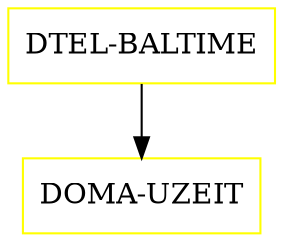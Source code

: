 digraph G {
  "DTEL-BALTIME" [shape=box,color=yellow];
  "DOMA-UZEIT" [shape=box,color=yellow,URL="./DOMA_UZEIT.html"];
  "DTEL-BALTIME" -> "DOMA-UZEIT";
}

